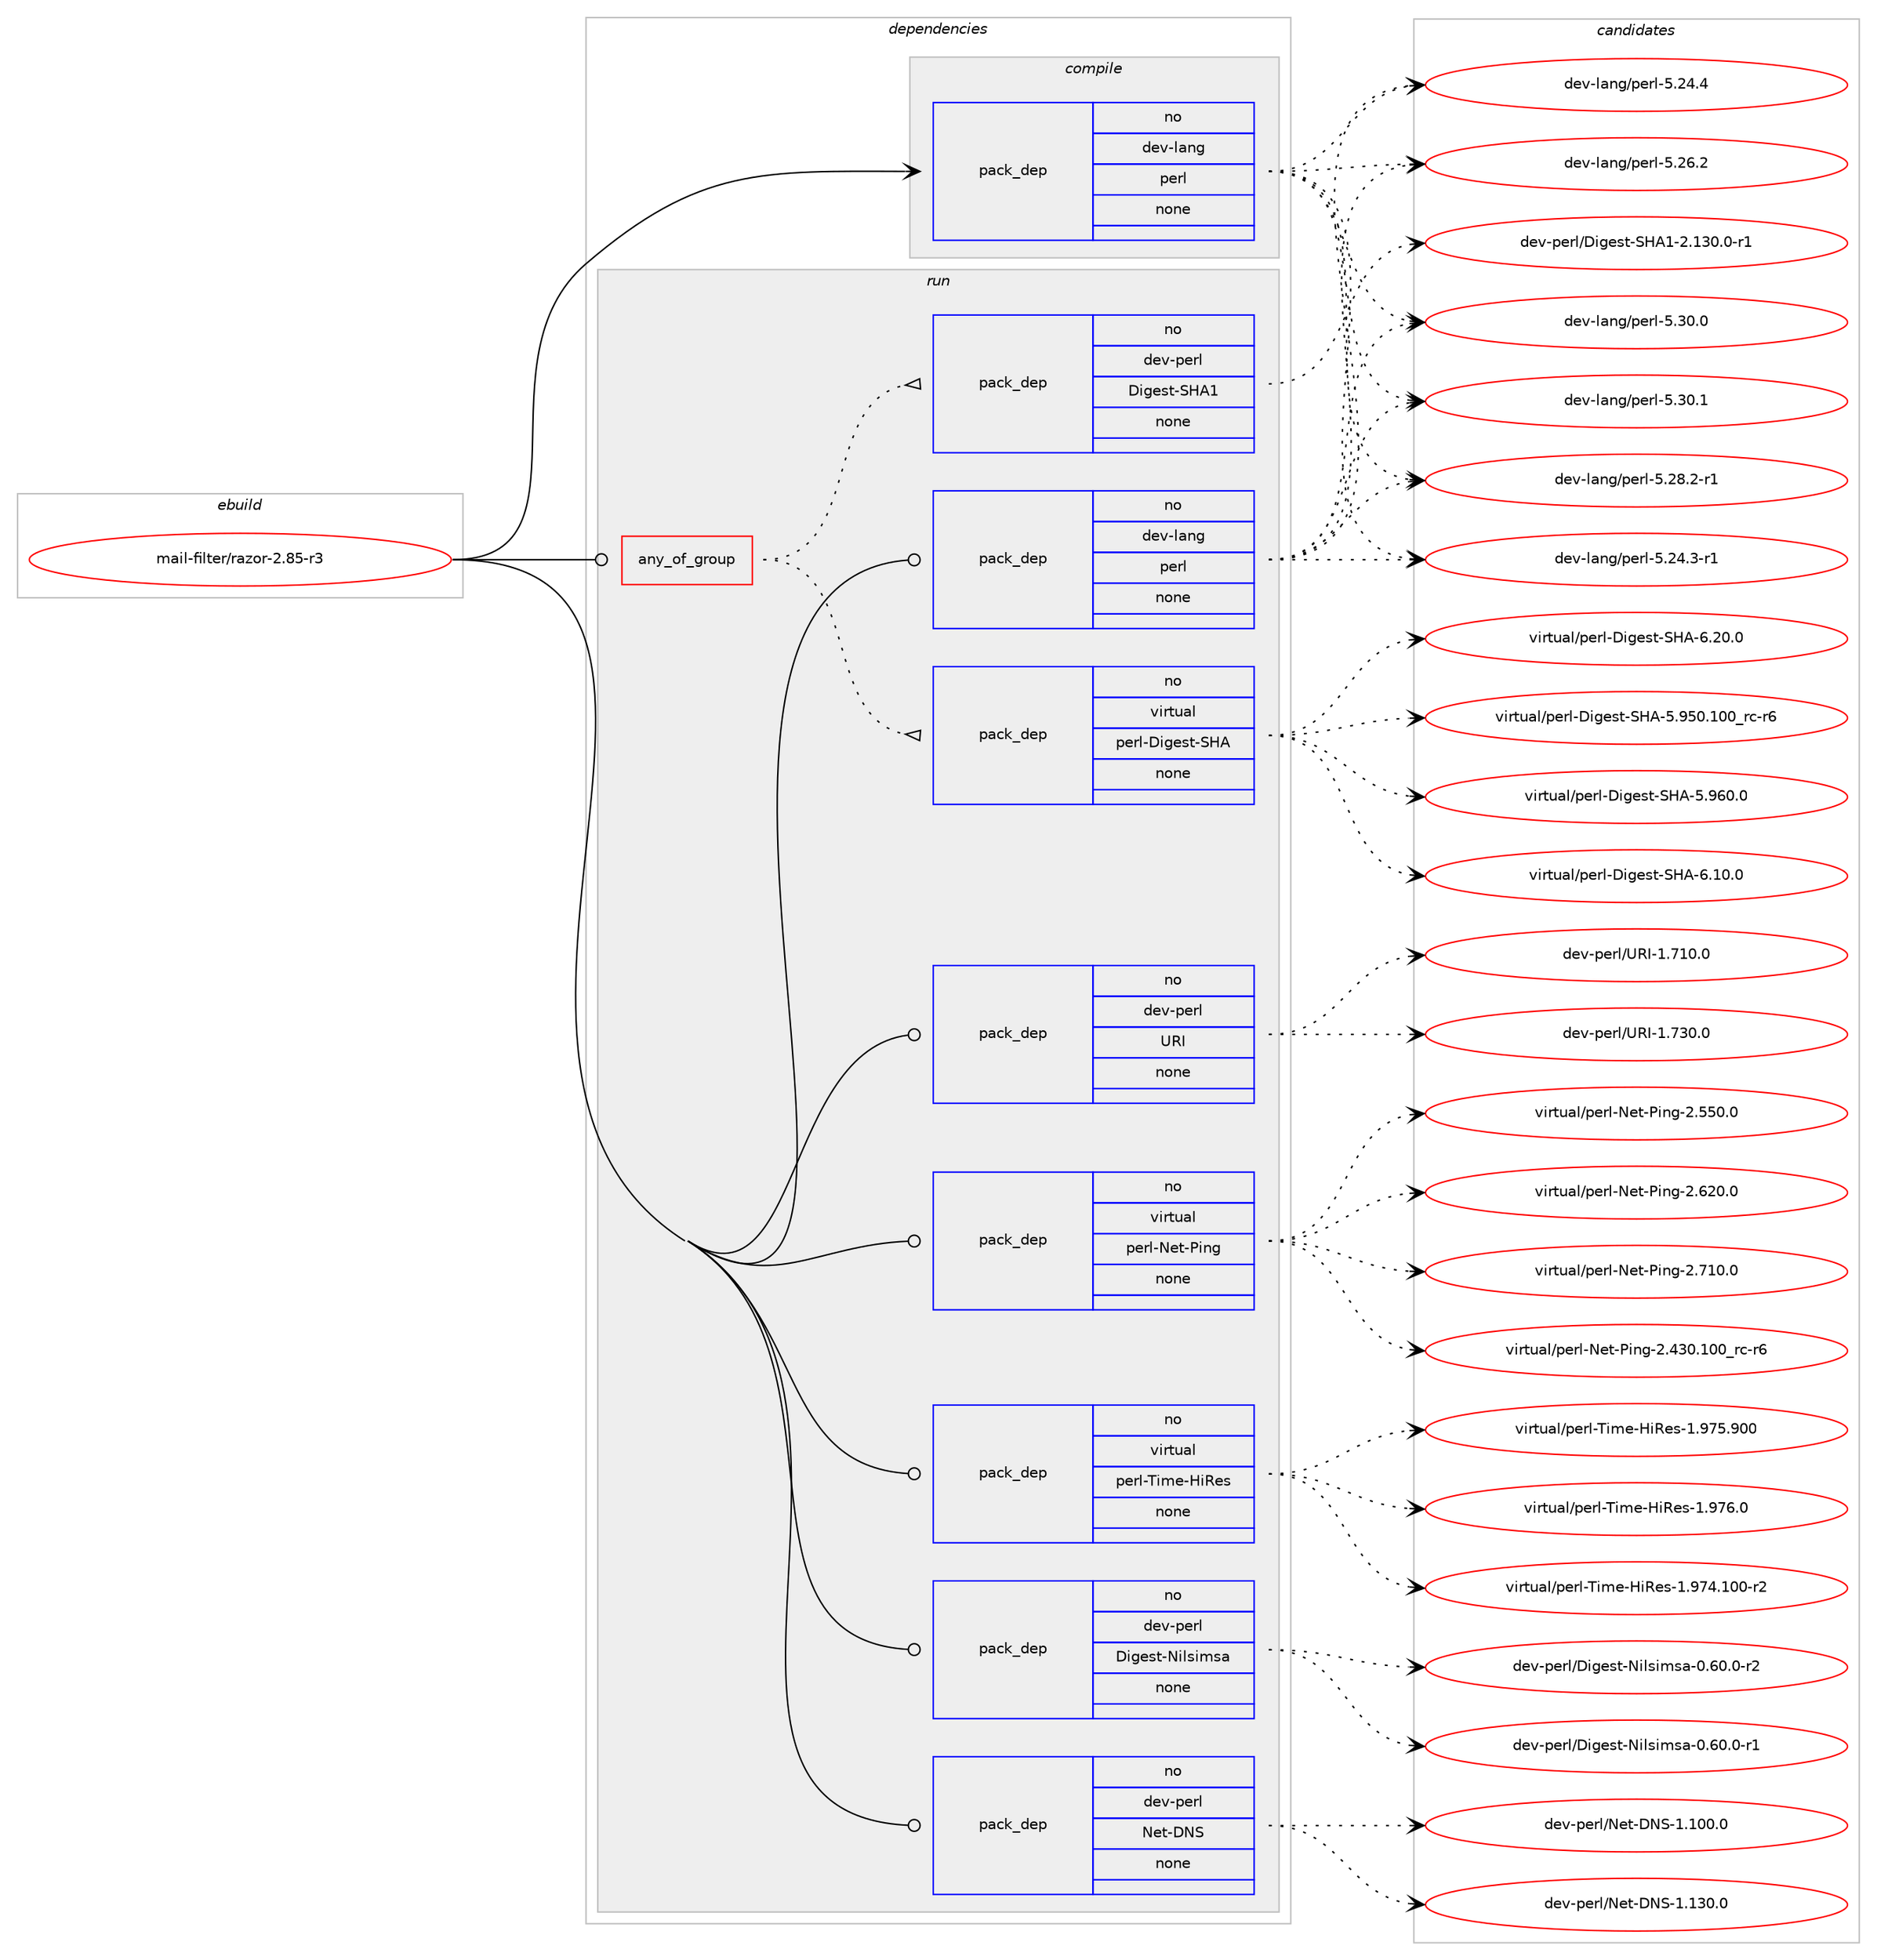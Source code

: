 digraph prolog {

# *************
# Graph options
# *************

newrank=true;
concentrate=true;
compound=true;
graph [rankdir=LR,fontname=Helvetica,fontsize=10,ranksep=1.5];#, ranksep=2.5, nodesep=0.2];
edge  [arrowhead=vee];
node  [fontname=Helvetica,fontsize=10];

# **********
# The ebuild
# **********

subgraph cluster_leftcol {
color=gray;
rank=same;
label=<<i>ebuild</i>>;
id [label="mail-filter/razor-2.85-r3", color=red, width=4, href="../mail-filter/razor-2.85-r3.svg"];
}

# ****************
# The dependencies
# ****************

subgraph cluster_midcol {
color=gray;
label=<<i>dependencies</i>>;
subgraph cluster_compile {
fillcolor="#eeeeee";
style=filled;
label=<<i>compile</i>>;
subgraph pack571183 {
dependency773032 [label=<<TABLE BORDER="0" CELLBORDER="1" CELLSPACING="0" CELLPADDING="4" WIDTH="220"><TR><TD ROWSPAN="6" CELLPADDING="30">pack_dep</TD></TR><TR><TD WIDTH="110">no</TD></TR><TR><TD>dev-lang</TD></TR><TR><TD>perl</TD></TR><TR><TD>none</TD></TR><TR><TD></TD></TR></TABLE>>, shape=none, color=blue];
}
id:e -> dependency773032:w [weight=20,style="solid",arrowhead="vee"];
}
subgraph cluster_compileandrun {
fillcolor="#eeeeee";
style=filled;
label=<<i>compile and run</i>>;
}
subgraph cluster_run {
fillcolor="#eeeeee";
style=filled;
label=<<i>run</i>>;
subgraph any12990 {
dependency773033 [label=<<TABLE BORDER="0" CELLBORDER="1" CELLSPACING="0" CELLPADDING="4"><TR><TD CELLPADDING="10">any_of_group</TD></TR></TABLE>>, shape=none, color=red];subgraph pack571184 {
dependency773034 [label=<<TABLE BORDER="0" CELLBORDER="1" CELLSPACING="0" CELLPADDING="4" WIDTH="220"><TR><TD ROWSPAN="6" CELLPADDING="30">pack_dep</TD></TR><TR><TD WIDTH="110">no</TD></TR><TR><TD>virtual</TD></TR><TR><TD>perl-Digest-SHA</TD></TR><TR><TD>none</TD></TR><TR><TD></TD></TR></TABLE>>, shape=none, color=blue];
}
dependency773033:e -> dependency773034:w [weight=20,style="dotted",arrowhead="oinv"];
subgraph pack571185 {
dependency773035 [label=<<TABLE BORDER="0" CELLBORDER="1" CELLSPACING="0" CELLPADDING="4" WIDTH="220"><TR><TD ROWSPAN="6" CELLPADDING="30">pack_dep</TD></TR><TR><TD WIDTH="110">no</TD></TR><TR><TD>dev-perl</TD></TR><TR><TD>Digest-SHA1</TD></TR><TR><TD>none</TD></TR><TR><TD></TD></TR></TABLE>>, shape=none, color=blue];
}
dependency773033:e -> dependency773035:w [weight=20,style="dotted",arrowhead="oinv"];
}
id:e -> dependency773033:w [weight=20,style="solid",arrowhead="odot"];
subgraph pack571186 {
dependency773036 [label=<<TABLE BORDER="0" CELLBORDER="1" CELLSPACING="0" CELLPADDING="4" WIDTH="220"><TR><TD ROWSPAN="6" CELLPADDING="30">pack_dep</TD></TR><TR><TD WIDTH="110">no</TD></TR><TR><TD>dev-lang</TD></TR><TR><TD>perl</TD></TR><TR><TD>none</TD></TR><TR><TD></TD></TR></TABLE>>, shape=none, color=blue];
}
id:e -> dependency773036:w [weight=20,style="solid",arrowhead="odot"];
subgraph pack571187 {
dependency773037 [label=<<TABLE BORDER="0" CELLBORDER="1" CELLSPACING="0" CELLPADDING="4" WIDTH="220"><TR><TD ROWSPAN="6" CELLPADDING="30">pack_dep</TD></TR><TR><TD WIDTH="110">no</TD></TR><TR><TD>dev-perl</TD></TR><TR><TD>Digest-Nilsimsa</TD></TR><TR><TD>none</TD></TR><TR><TD></TD></TR></TABLE>>, shape=none, color=blue];
}
id:e -> dependency773037:w [weight=20,style="solid",arrowhead="odot"];
subgraph pack571188 {
dependency773038 [label=<<TABLE BORDER="0" CELLBORDER="1" CELLSPACING="0" CELLPADDING="4" WIDTH="220"><TR><TD ROWSPAN="6" CELLPADDING="30">pack_dep</TD></TR><TR><TD WIDTH="110">no</TD></TR><TR><TD>dev-perl</TD></TR><TR><TD>Net-DNS</TD></TR><TR><TD>none</TD></TR><TR><TD></TD></TR></TABLE>>, shape=none, color=blue];
}
id:e -> dependency773038:w [weight=20,style="solid",arrowhead="odot"];
subgraph pack571189 {
dependency773039 [label=<<TABLE BORDER="0" CELLBORDER="1" CELLSPACING="0" CELLPADDING="4" WIDTH="220"><TR><TD ROWSPAN="6" CELLPADDING="30">pack_dep</TD></TR><TR><TD WIDTH="110">no</TD></TR><TR><TD>dev-perl</TD></TR><TR><TD>URI</TD></TR><TR><TD>none</TD></TR><TR><TD></TD></TR></TABLE>>, shape=none, color=blue];
}
id:e -> dependency773039:w [weight=20,style="solid",arrowhead="odot"];
subgraph pack571190 {
dependency773040 [label=<<TABLE BORDER="0" CELLBORDER="1" CELLSPACING="0" CELLPADDING="4" WIDTH="220"><TR><TD ROWSPAN="6" CELLPADDING="30">pack_dep</TD></TR><TR><TD WIDTH="110">no</TD></TR><TR><TD>virtual</TD></TR><TR><TD>perl-Net-Ping</TD></TR><TR><TD>none</TD></TR><TR><TD></TD></TR></TABLE>>, shape=none, color=blue];
}
id:e -> dependency773040:w [weight=20,style="solid",arrowhead="odot"];
subgraph pack571191 {
dependency773041 [label=<<TABLE BORDER="0" CELLBORDER="1" CELLSPACING="0" CELLPADDING="4" WIDTH="220"><TR><TD ROWSPAN="6" CELLPADDING="30">pack_dep</TD></TR><TR><TD WIDTH="110">no</TD></TR><TR><TD>virtual</TD></TR><TR><TD>perl-Time-HiRes</TD></TR><TR><TD>none</TD></TR><TR><TD></TD></TR></TABLE>>, shape=none, color=blue];
}
id:e -> dependency773041:w [weight=20,style="solid",arrowhead="odot"];
}
}

# **************
# The candidates
# **************

subgraph cluster_choices {
rank=same;
color=gray;
label=<<i>candidates</i>>;

subgraph choice571183 {
color=black;
nodesep=1;
choice100101118451089711010347112101114108455346505246514511449 [label="dev-lang/perl-5.24.3-r1", color=red, width=4,href="../dev-lang/perl-5.24.3-r1.svg"];
choice10010111845108971101034711210111410845534650524652 [label="dev-lang/perl-5.24.4", color=red, width=4,href="../dev-lang/perl-5.24.4.svg"];
choice10010111845108971101034711210111410845534650544650 [label="dev-lang/perl-5.26.2", color=red, width=4,href="../dev-lang/perl-5.26.2.svg"];
choice100101118451089711010347112101114108455346505646504511449 [label="dev-lang/perl-5.28.2-r1", color=red, width=4,href="../dev-lang/perl-5.28.2-r1.svg"];
choice10010111845108971101034711210111410845534651484648 [label="dev-lang/perl-5.30.0", color=red, width=4,href="../dev-lang/perl-5.30.0.svg"];
choice10010111845108971101034711210111410845534651484649 [label="dev-lang/perl-5.30.1", color=red, width=4,href="../dev-lang/perl-5.30.1.svg"];
dependency773032:e -> choice100101118451089711010347112101114108455346505246514511449:w [style=dotted,weight="100"];
dependency773032:e -> choice10010111845108971101034711210111410845534650524652:w [style=dotted,weight="100"];
dependency773032:e -> choice10010111845108971101034711210111410845534650544650:w [style=dotted,weight="100"];
dependency773032:e -> choice100101118451089711010347112101114108455346505646504511449:w [style=dotted,weight="100"];
dependency773032:e -> choice10010111845108971101034711210111410845534651484648:w [style=dotted,weight="100"];
dependency773032:e -> choice10010111845108971101034711210111410845534651484649:w [style=dotted,weight="100"];
}
subgraph choice571184 {
color=black;
nodesep=1;
choice11810511411611797108471121011141084568105103101115116458372654553465753484649484895114994511454 [label="virtual/perl-Digest-SHA-5.950.100_rc-r6", color=red, width=4,href="../virtual/perl-Digest-SHA-5.950.100_rc-r6.svg"];
choice11810511411611797108471121011141084568105103101115116458372654553465754484648 [label="virtual/perl-Digest-SHA-5.960.0", color=red, width=4,href="../virtual/perl-Digest-SHA-5.960.0.svg"];
choice118105114116117971084711210111410845681051031011151164583726545544649484648 [label="virtual/perl-Digest-SHA-6.10.0", color=red, width=4,href="../virtual/perl-Digest-SHA-6.10.0.svg"];
choice118105114116117971084711210111410845681051031011151164583726545544650484648 [label="virtual/perl-Digest-SHA-6.20.0", color=red, width=4,href="../virtual/perl-Digest-SHA-6.20.0.svg"];
dependency773034:e -> choice11810511411611797108471121011141084568105103101115116458372654553465753484649484895114994511454:w [style=dotted,weight="100"];
dependency773034:e -> choice11810511411611797108471121011141084568105103101115116458372654553465754484648:w [style=dotted,weight="100"];
dependency773034:e -> choice118105114116117971084711210111410845681051031011151164583726545544649484648:w [style=dotted,weight="100"];
dependency773034:e -> choice118105114116117971084711210111410845681051031011151164583726545544650484648:w [style=dotted,weight="100"];
}
subgraph choice571185 {
color=black;
nodesep=1;
choice100101118451121011141084768105103101115116458372654945504649514846484511449 [label="dev-perl/Digest-SHA1-2.130.0-r1", color=red, width=4,href="../dev-perl/Digest-SHA1-2.130.0-r1.svg"];
dependency773035:e -> choice100101118451121011141084768105103101115116458372654945504649514846484511449:w [style=dotted,weight="100"];
}
subgraph choice571186 {
color=black;
nodesep=1;
choice100101118451089711010347112101114108455346505246514511449 [label="dev-lang/perl-5.24.3-r1", color=red, width=4,href="../dev-lang/perl-5.24.3-r1.svg"];
choice10010111845108971101034711210111410845534650524652 [label="dev-lang/perl-5.24.4", color=red, width=4,href="../dev-lang/perl-5.24.4.svg"];
choice10010111845108971101034711210111410845534650544650 [label="dev-lang/perl-5.26.2", color=red, width=4,href="../dev-lang/perl-5.26.2.svg"];
choice100101118451089711010347112101114108455346505646504511449 [label="dev-lang/perl-5.28.2-r1", color=red, width=4,href="../dev-lang/perl-5.28.2-r1.svg"];
choice10010111845108971101034711210111410845534651484648 [label="dev-lang/perl-5.30.0", color=red, width=4,href="../dev-lang/perl-5.30.0.svg"];
choice10010111845108971101034711210111410845534651484649 [label="dev-lang/perl-5.30.1", color=red, width=4,href="../dev-lang/perl-5.30.1.svg"];
dependency773036:e -> choice100101118451089711010347112101114108455346505246514511449:w [style=dotted,weight="100"];
dependency773036:e -> choice10010111845108971101034711210111410845534650524652:w [style=dotted,weight="100"];
dependency773036:e -> choice10010111845108971101034711210111410845534650544650:w [style=dotted,weight="100"];
dependency773036:e -> choice100101118451089711010347112101114108455346505646504511449:w [style=dotted,weight="100"];
dependency773036:e -> choice10010111845108971101034711210111410845534651484648:w [style=dotted,weight="100"];
dependency773036:e -> choice10010111845108971101034711210111410845534651484649:w [style=dotted,weight="100"];
}
subgraph choice571187 {
color=black;
nodesep=1;
choice100101118451121011141084768105103101115116457810510811510510911597454846544846484511449 [label="dev-perl/Digest-Nilsimsa-0.60.0-r1", color=red, width=4,href="../dev-perl/Digest-Nilsimsa-0.60.0-r1.svg"];
choice100101118451121011141084768105103101115116457810510811510510911597454846544846484511450 [label="dev-perl/Digest-Nilsimsa-0.60.0-r2", color=red, width=4,href="../dev-perl/Digest-Nilsimsa-0.60.0-r2.svg"];
dependency773037:e -> choice100101118451121011141084768105103101115116457810510811510510911597454846544846484511449:w [style=dotted,weight="100"];
dependency773037:e -> choice100101118451121011141084768105103101115116457810510811510510911597454846544846484511450:w [style=dotted,weight="100"];
}
subgraph choice571188 {
color=black;
nodesep=1;
choice100101118451121011141084778101116456878834549464948484648 [label="dev-perl/Net-DNS-1.100.0", color=red, width=4,href="../dev-perl/Net-DNS-1.100.0.svg"];
choice100101118451121011141084778101116456878834549464951484648 [label="dev-perl/Net-DNS-1.130.0", color=red, width=4,href="../dev-perl/Net-DNS-1.130.0.svg"];
dependency773038:e -> choice100101118451121011141084778101116456878834549464948484648:w [style=dotted,weight="100"];
dependency773038:e -> choice100101118451121011141084778101116456878834549464951484648:w [style=dotted,weight="100"];
}
subgraph choice571189 {
color=black;
nodesep=1;
choice10010111845112101114108478582734549465549484648 [label="dev-perl/URI-1.710.0", color=red, width=4,href="../dev-perl/URI-1.710.0.svg"];
choice10010111845112101114108478582734549465551484648 [label="dev-perl/URI-1.730.0", color=red, width=4,href="../dev-perl/URI-1.730.0.svg"];
dependency773039:e -> choice10010111845112101114108478582734549465549484648:w [style=dotted,weight="100"];
dependency773039:e -> choice10010111845112101114108478582734549465551484648:w [style=dotted,weight="100"];
}
subgraph choice571190 {
color=black;
nodesep=1;
choice1181051141161179710847112101114108457810111645801051101034550465251484649484895114994511454 [label="virtual/perl-Net-Ping-2.430.100_rc-r6", color=red, width=4,href="../virtual/perl-Net-Ping-2.430.100_rc-r6.svg"];
choice1181051141161179710847112101114108457810111645801051101034550465353484648 [label="virtual/perl-Net-Ping-2.550.0", color=red, width=4,href="../virtual/perl-Net-Ping-2.550.0.svg"];
choice1181051141161179710847112101114108457810111645801051101034550465450484648 [label="virtual/perl-Net-Ping-2.620.0", color=red, width=4,href="../virtual/perl-Net-Ping-2.620.0.svg"];
choice1181051141161179710847112101114108457810111645801051101034550465549484648 [label="virtual/perl-Net-Ping-2.710.0", color=red, width=4,href="../virtual/perl-Net-Ping-2.710.0.svg"];
dependency773040:e -> choice1181051141161179710847112101114108457810111645801051101034550465251484649484895114994511454:w [style=dotted,weight="100"];
dependency773040:e -> choice1181051141161179710847112101114108457810111645801051101034550465353484648:w [style=dotted,weight="100"];
dependency773040:e -> choice1181051141161179710847112101114108457810111645801051101034550465450484648:w [style=dotted,weight="100"];
dependency773040:e -> choice1181051141161179710847112101114108457810111645801051101034550465549484648:w [style=dotted,weight="100"];
}
subgraph choice571191 {
color=black;
nodesep=1;
choice11810511411611797108471121011141084584105109101457210582101115454946575552464948484511450 [label="virtual/perl-Time-HiRes-1.974.100-r2", color=red, width=4,href="../virtual/perl-Time-HiRes-1.974.100-r2.svg"];
choice1181051141161179710847112101114108458410510910145721058210111545494657555346574848 [label="virtual/perl-Time-HiRes-1.975.900", color=red, width=4,href="../virtual/perl-Time-HiRes-1.975.900.svg"];
choice118105114116117971084711210111410845841051091014572105821011154549465755544648 [label="virtual/perl-Time-HiRes-1.976.0", color=red, width=4,href="../virtual/perl-Time-HiRes-1.976.0.svg"];
dependency773041:e -> choice11810511411611797108471121011141084584105109101457210582101115454946575552464948484511450:w [style=dotted,weight="100"];
dependency773041:e -> choice1181051141161179710847112101114108458410510910145721058210111545494657555346574848:w [style=dotted,weight="100"];
dependency773041:e -> choice118105114116117971084711210111410845841051091014572105821011154549465755544648:w [style=dotted,weight="100"];
}
}

}
